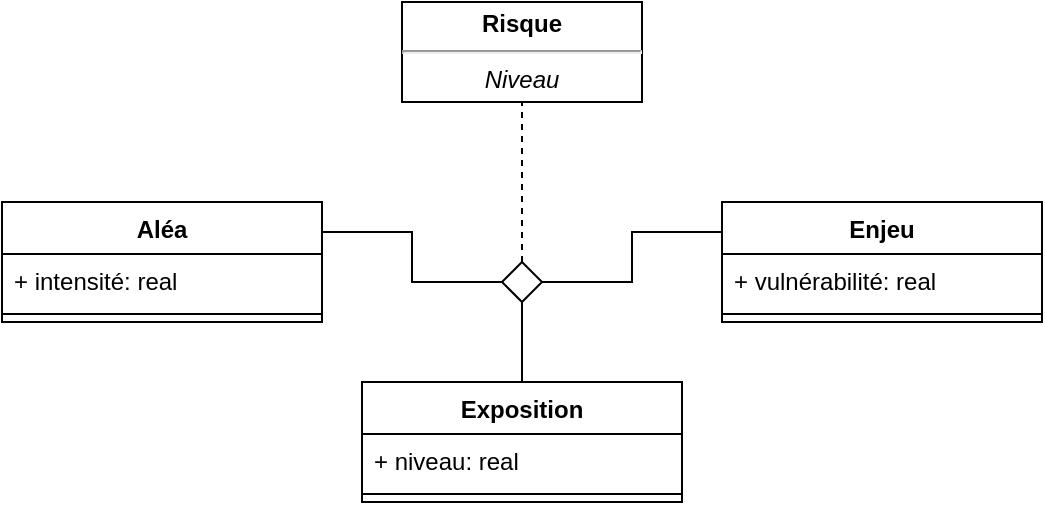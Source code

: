 <mxfile version="17.4.6" type="github">
  <diagram id="C5RBs43oDa-KdzZeNtuy" name="Page-1">
    <mxGraphModel dx="1355" dy="777" grid="1" gridSize="10" guides="1" tooltips="1" connect="1" arrows="1" fold="1" page="1" pageScale="1" pageWidth="827" pageHeight="1169" math="0" shadow="0">
      <root>
        <mxCell id="WIyWlLk6GJQsqaUBKTNV-0" />
        <mxCell id="WIyWlLk6GJQsqaUBKTNV-1" parent="WIyWlLk6GJQsqaUBKTNV-0" />
        <mxCell id="VtztK-V8Y11zsnhVTF1_-0" value="Exposition" style="swimlane;fontStyle=1;align=center;verticalAlign=top;childLayout=stackLayout;horizontal=1;startSize=26;horizontalStack=0;resizeParent=1;resizeParentMax=0;resizeLast=0;collapsible=1;marginBottom=0;" vertex="1" parent="WIyWlLk6GJQsqaUBKTNV-1">
          <mxGeometry x="310" y="420" width="160" height="60" as="geometry">
            <mxRectangle x="600" y="310" width="90" height="26" as="alternateBounds" />
          </mxGeometry>
        </mxCell>
        <mxCell id="VtztK-V8Y11zsnhVTF1_-1" value="+ niveau: real" style="text;strokeColor=none;fillColor=none;align=left;verticalAlign=top;spacingLeft=4;spacingRight=4;overflow=hidden;rotatable=0;points=[[0,0.5],[1,0.5]];portConstraint=eastwest;" vertex="1" parent="VtztK-V8Y11zsnhVTF1_-0">
          <mxGeometry y="26" width="160" height="26" as="geometry" />
        </mxCell>
        <mxCell id="VtztK-V8Y11zsnhVTF1_-2" value="" style="line;strokeWidth=1;fillColor=none;align=left;verticalAlign=middle;spacingTop=-1;spacingLeft=3;spacingRight=3;rotatable=0;labelPosition=right;points=[];portConstraint=eastwest;" vertex="1" parent="VtztK-V8Y11zsnhVTF1_-0">
          <mxGeometry y="52" width="160" height="8" as="geometry" />
        </mxCell>
        <mxCell id="VtztK-V8Y11zsnhVTF1_-3" value="Enjeu" style="swimlane;fontStyle=1;align=center;verticalAlign=top;childLayout=stackLayout;horizontal=1;startSize=26;horizontalStack=0;resizeParent=1;resizeParentMax=0;resizeLast=0;collapsible=1;marginBottom=0;" vertex="1" parent="WIyWlLk6GJQsqaUBKTNV-1">
          <mxGeometry x="490" y="330" width="160" height="60" as="geometry" />
        </mxCell>
        <mxCell id="VtztK-V8Y11zsnhVTF1_-4" value="+ vulnérabilité: real" style="text;strokeColor=none;fillColor=none;align=left;verticalAlign=top;spacingLeft=4;spacingRight=4;overflow=hidden;rotatable=0;points=[[0,0.5],[1,0.5]];portConstraint=eastwest;" vertex="1" parent="VtztK-V8Y11zsnhVTF1_-3">
          <mxGeometry y="26" width="160" height="26" as="geometry" />
        </mxCell>
        <mxCell id="VtztK-V8Y11zsnhVTF1_-5" value="" style="line;strokeWidth=1;fillColor=none;align=left;verticalAlign=middle;spacingTop=-1;spacingLeft=3;spacingRight=3;rotatable=0;labelPosition=right;points=[];portConstraint=eastwest;" vertex="1" parent="VtztK-V8Y11zsnhVTF1_-3">
          <mxGeometry y="52" width="160" height="8" as="geometry" />
        </mxCell>
        <mxCell id="VtztK-V8Y11zsnhVTF1_-9" value="Aléa" style="swimlane;fontStyle=1;align=center;verticalAlign=top;childLayout=stackLayout;horizontal=1;startSize=26;horizontalStack=0;resizeParent=1;resizeParentMax=0;resizeLast=0;collapsible=1;marginBottom=0;" vertex="1" parent="WIyWlLk6GJQsqaUBKTNV-1">
          <mxGeometry x="130" y="330" width="160" height="60" as="geometry" />
        </mxCell>
        <mxCell id="VtztK-V8Y11zsnhVTF1_-10" value="+ intensité: real" style="text;strokeColor=none;fillColor=none;align=left;verticalAlign=top;spacingLeft=4;spacingRight=4;overflow=hidden;rotatable=0;points=[[0,0.5],[1,0.5]];portConstraint=eastwest;" vertex="1" parent="VtztK-V8Y11zsnhVTF1_-9">
          <mxGeometry y="26" width="160" height="26" as="geometry" />
        </mxCell>
        <mxCell id="VtztK-V8Y11zsnhVTF1_-11" value="" style="line;strokeWidth=1;fillColor=none;align=left;verticalAlign=middle;spacingTop=-1;spacingLeft=3;spacingRight=3;rotatable=0;labelPosition=right;points=[];portConstraint=eastwest;" vertex="1" parent="VtztK-V8Y11zsnhVTF1_-9">
          <mxGeometry y="52" width="160" height="8" as="geometry" />
        </mxCell>
        <mxCell id="VtztK-V8Y11zsnhVTF1_-12" value="&lt;p style=&quot;margin: 0px ; margin-top: 4px ; text-align: center&quot;&gt;&lt;b&gt;Risque&lt;/b&gt;&lt;/p&gt;&lt;hr&gt;&lt;p style=&quot;margin: 0px ; text-align: center&quot;&gt;&lt;i&gt;Niveau&lt;/i&gt;&lt;/p&gt;" style="shape=rect;html=1;overflow=fill;whiteSpace=wrap;labelBorderColor=none;" vertex="1" parent="WIyWlLk6GJQsqaUBKTNV-1">
          <mxGeometry x="330" y="230" width="120" height="50" as="geometry" />
        </mxCell>
        <mxCell id="VtztK-V8Y11zsnhVTF1_-17" style="edgeStyle=orthogonalEdgeStyle;rounded=0;orthogonalLoop=1;jettySize=auto;html=1;exitX=0.5;exitY=0;exitDx=0;exitDy=0;endArrow=none;endFill=0;dashed=1;entryX=0.5;entryY=1;entryDx=0;entryDy=0;" edge="1" parent="WIyWlLk6GJQsqaUBKTNV-1" source="VtztK-V8Y11zsnhVTF1_-14" target="VtztK-V8Y11zsnhVTF1_-12">
          <mxGeometry relative="1" as="geometry">
            <mxPoint x="390" y="300" as="targetPoint" />
          </mxGeometry>
        </mxCell>
        <mxCell id="VtztK-V8Y11zsnhVTF1_-18" style="edgeStyle=elbowEdgeStyle;rounded=0;orthogonalLoop=1;jettySize=auto;html=1;exitX=1;exitY=0.5;exitDx=0;exitDy=0;entryX=0;entryY=0.25;entryDx=0;entryDy=0;endArrow=none;endFill=0;" edge="1" parent="WIyWlLk6GJQsqaUBKTNV-1" source="VtztK-V8Y11zsnhVTF1_-14" target="VtztK-V8Y11zsnhVTF1_-3">
          <mxGeometry relative="1" as="geometry" />
        </mxCell>
        <mxCell id="VtztK-V8Y11zsnhVTF1_-14" value="" style="rhombus;aspect=fixed;" vertex="1" parent="WIyWlLk6GJQsqaUBKTNV-1">
          <mxGeometry x="380" y="360" width="20" height="20" as="geometry" />
        </mxCell>
        <mxCell id="VtztK-V8Y11zsnhVTF1_-15" value="" style="endArrow=none;html=1;rounded=0;align=center;verticalAlign=bottom;labelBackgroundColor=none;exitX=1;exitY=0.25;exitDx=0;exitDy=0;edgeStyle=elbowEdgeStyle;" edge="1" target="VtztK-V8Y11zsnhVTF1_-14" parent="WIyWlLk6GJQsqaUBKTNV-1" source="VtztK-V8Y11zsnhVTF1_-9">
          <mxGeometry relative="1" as="geometry">
            <mxPoint x="280" y="330" as="sourcePoint" />
          </mxGeometry>
        </mxCell>
        <mxCell id="VtztK-V8Y11zsnhVTF1_-16" value="" style="endArrow=none;html=1;rounded=0;align=center;verticalAlign=bottom;labelBackgroundColor=none;entryX=0.5;entryY=0;entryDx=0;entryDy=0;edgeStyle=elbowEdgeStyle;elbow=vertical;" edge="1" source="VtztK-V8Y11zsnhVTF1_-14" parent="WIyWlLk6GJQsqaUBKTNV-1" target="VtztK-V8Y11zsnhVTF1_-0">
          <mxGeometry relative="1" as="geometry">
            <mxPoint x="460" y="370" as="targetPoint" />
          </mxGeometry>
        </mxCell>
      </root>
    </mxGraphModel>
  </diagram>
</mxfile>
